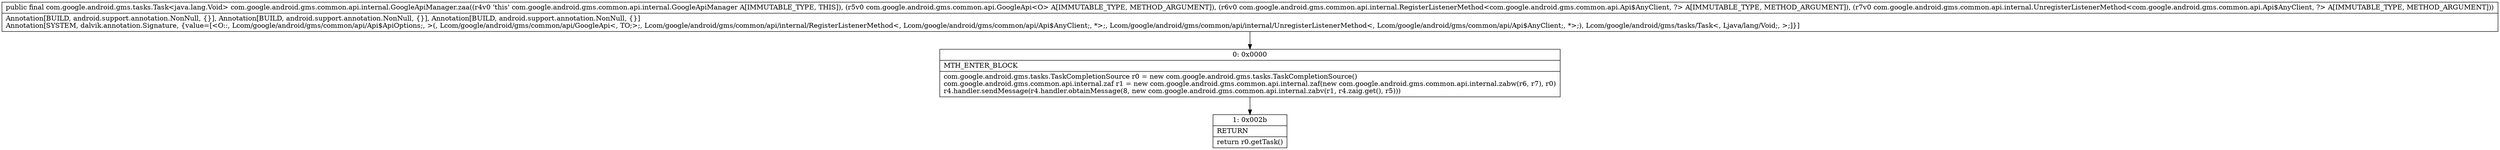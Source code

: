 digraph "CFG forcom.google.android.gms.common.api.internal.GoogleApiManager.zaa(Lcom\/google\/android\/gms\/common\/api\/GoogleApi;Lcom\/google\/android\/gms\/common\/api\/internal\/RegisterListenerMethod;Lcom\/google\/android\/gms\/common\/api\/internal\/UnregisterListenerMethod;)Lcom\/google\/android\/gms\/tasks\/Task;" {
Node_0 [shape=record,label="{0\:\ 0x0000|MTH_ENTER_BLOCK\l|com.google.android.gms.tasks.TaskCompletionSource r0 = new com.google.android.gms.tasks.TaskCompletionSource()\lcom.google.android.gms.common.api.internal.zaf r1 = new com.google.android.gms.common.api.internal.zaf(new com.google.android.gms.common.api.internal.zabw(r6, r7), r0)\lr4.handler.sendMessage(r4.handler.obtainMessage(8, new com.google.android.gms.common.api.internal.zabv(r1, r4.zaig.get(), r5)))\l}"];
Node_1 [shape=record,label="{1\:\ 0x002b|RETURN\l|return r0.getTask()\l}"];
MethodNode[shape=record,label="{public final com.google.android.gms.tasks.Task\<java.lang.Void\> com.google.android.gms.common.api.internal.GoogleApiManager.zaa((r4v0 'this' com.google.android.gms.common.api.internal.GoogleApiManager A[IMMUTABLE_TYPE, THIS]), (r5v0 com.google.android.gms.common.api.GoogleApi\<O\> A[IMMUTABLE_TYPE, METHOD_ARGUMENT]), (r6v0 com.google.android.gms.common.api.internal.RegisterListenerMethod\<com.google.android.gms.common.api.Api$AnyClient, ?\> A[IMMUTABLE_TYPE, METHOD_ARGUMENT]), (r7v0 com.google.android.gms.common.api.internal.UnregisterListenerMethod\<com.google.android.gms.common.api.Api$AnyClient, ?\> A[IMMUTABLE_TYPE, METHOD_ARGUMENT]))  | Annotation[BUILD, android.support.annotation.NonNull, \{\}], Annotation[BUILD, android.support.annotation.NonNull, \{\}], Annotation[BUILD, android.support.annotation.NonNull, \{\}]\lAnnotation[SYSTEM, dalvik.annotation.Signature, \{value=[\<O::, Lcom\/google\/android\/gms\/common\/api\/Api$ApiOptions;, \>(, Lcom\/google\/android\/gms\/common\/api\/GoogleApi\<, TO;\>;, Lcom\/google\/android\/gms\/common\/api\/internal\/RegisterListenerMethod\<, Lcom\/google\/android\/gms\/common\/api\/Api$AnyClient;, *\>;, Lcom\/google\/android\/gms\/common\/api\/internal\/UnregisterListenerMethod\<, Lcom\/google\/android\/gms\/common\/api\/Api$AnyClient;, *\>;), Lcom\/google\/android\/gms\/tasks\/Task\<, Ljava\/lang\/Void;, \>;]\}]\l}"];
MethodNode -> Node_0;
Node_0 -> Node_1;
}

